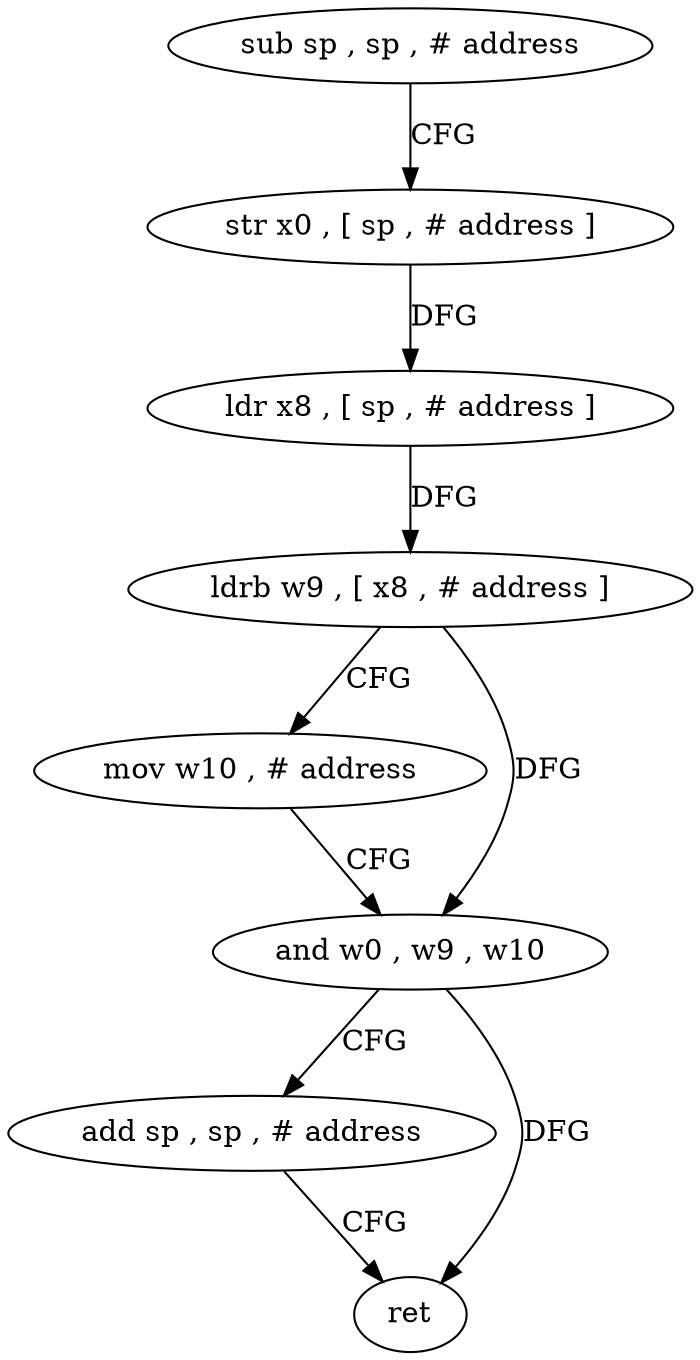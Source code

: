 digraph "func" {
"4238688" [label = "sub sp , sp , # address" ]
"4238692" [label = "str x0 , [ sp , # address ]" ]
"4238696" [label = "ldr x8 , [ sp , # address ]" ]
"4238700" [label = "ldrb w9 , [ x8 , # address ]" ]
"4238704" [label = "mov w10 , # address" ]
"4238708" [label = "and w0 , w9 , w10" ]
"4238712" [label = "add sp , sp , # address" ]
"4238716" [label = "ret" ]
"4238688" -> "4238692" [ label = "CFG" ]
"4238692" -> "4238696" [ label = "DFG" ]
"4238696" -> "4238700" [ label = "DFG" ]
"4238700" -> "4238704" [ label = "CFG" ]
"4238700" -> "4238708" [ label = "DFG" ]
"4238704" -> "4238708" [ label = "CFG" ]
"4238708" -> "4238712" [ label = "CFG" ]
"4238708" -> "4238716" [ label = "DFG" ]
"4238712" -> "4238716" [ label = "CFG" ]
}

